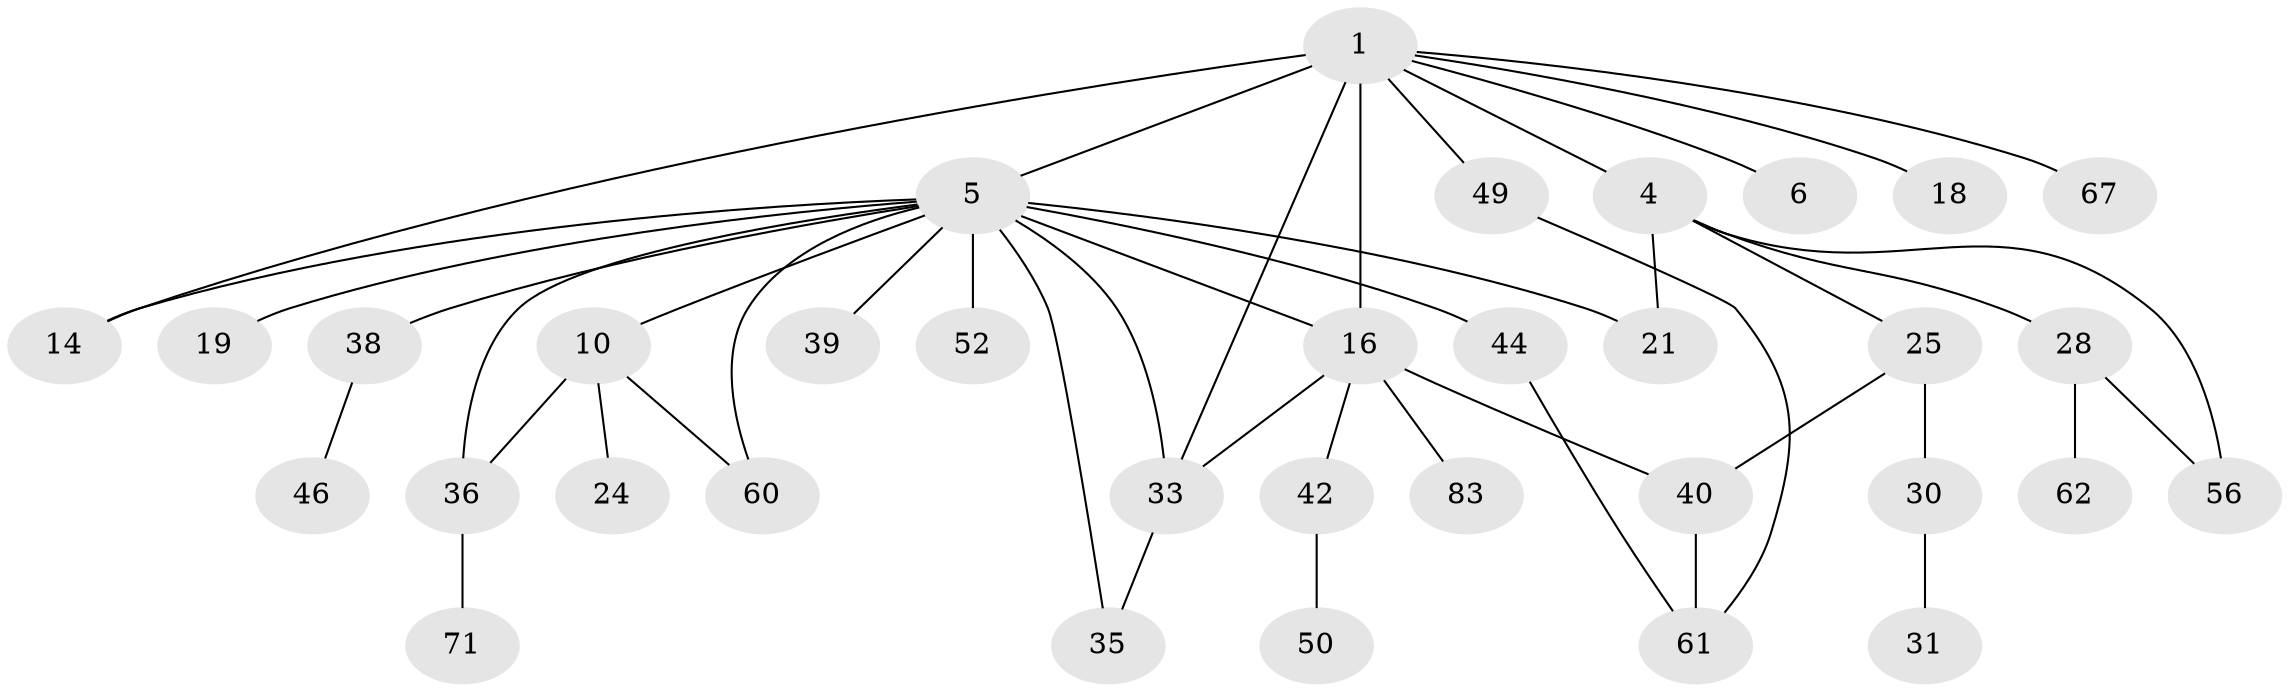 // original degree distribution, {4: 0.12790697674418605, 7: 0.011627906976744186, 2: 0.32558139534883723, 5: 0.06976744186046512, 6: 0.011627906976744186, 3: 0.11627906976744186, 1: 0.3372093023255814}
// Generated by graph-tools (version 1.1) at 2025/16/03/04/25 18:16:48]
// undirected, 34 vertices, 45 edges
graph export_dot {
graph [start="1"]
  node [color=gray90,style=filled];
  1 [super="+54+2"];
  4 [super="+20+72"];
  5 [super="+7"];
  6 [super="+51"];
  10 [super="+26+23"];
  14 [super="+47+70"];
  16 [super="+22+58+48"];
  18 [super="+74"];
  19;
  21 [super="+37"];
  24 [super="+27"];
  25 [super="+59+81"];
  28 [super="+29+57"];
  30;
  31 [super="+80"];
  33 [super="+45"];
  35 [super="+65"];
  36 [super="+66+43"];
  38;
  39;
  40;
  42;
  44 [super="+82"];
  46 [super="+53"];
  49 [super="+55+79"];
  50 [super="+63"];
  52;
  56;
  60 [super="+68"];
  61 [super="+73"];
  62;
  67;
  71;
  83;
  1 -- 4;
  1 -- 5 [weight=3];
  1 -- 33;
  1 -- 67;
  1 -- 6;
  1 -- 14;
  1 -- 16;
  1 -- 49;
  1 -- 18;
  4 -- 28;
  4 -- 25;
  4 -- 56;
  4 -- 21;
  5 -- 10 [weight=2];
  5 -- 36;
  5 -- 33;
  5 -- 35;
  5 -- 38;
  5 -- 39;
  5 -- 44;
  5 -- 14;
  5 -- 16;
  5 -- 19;
  5 -- 52;
  5 -- 21;
  5 -- 60;
  10 -- 60;
  10 -- 36;
  10 -- 24;
  16 -- 42;
  16 -- 40;
  16 -- 83;
  16 -- 33;
  25 -- 30;
  25 -- 40;
  28 -- 62;
  28 -- 56;
  30 -- 31;
  33 -- 35;
  36 -- 71;
  38 -- 46;
  40 -- 61;
  42 -- 50;
  44 -- 61;
  49 -- 61;
}
